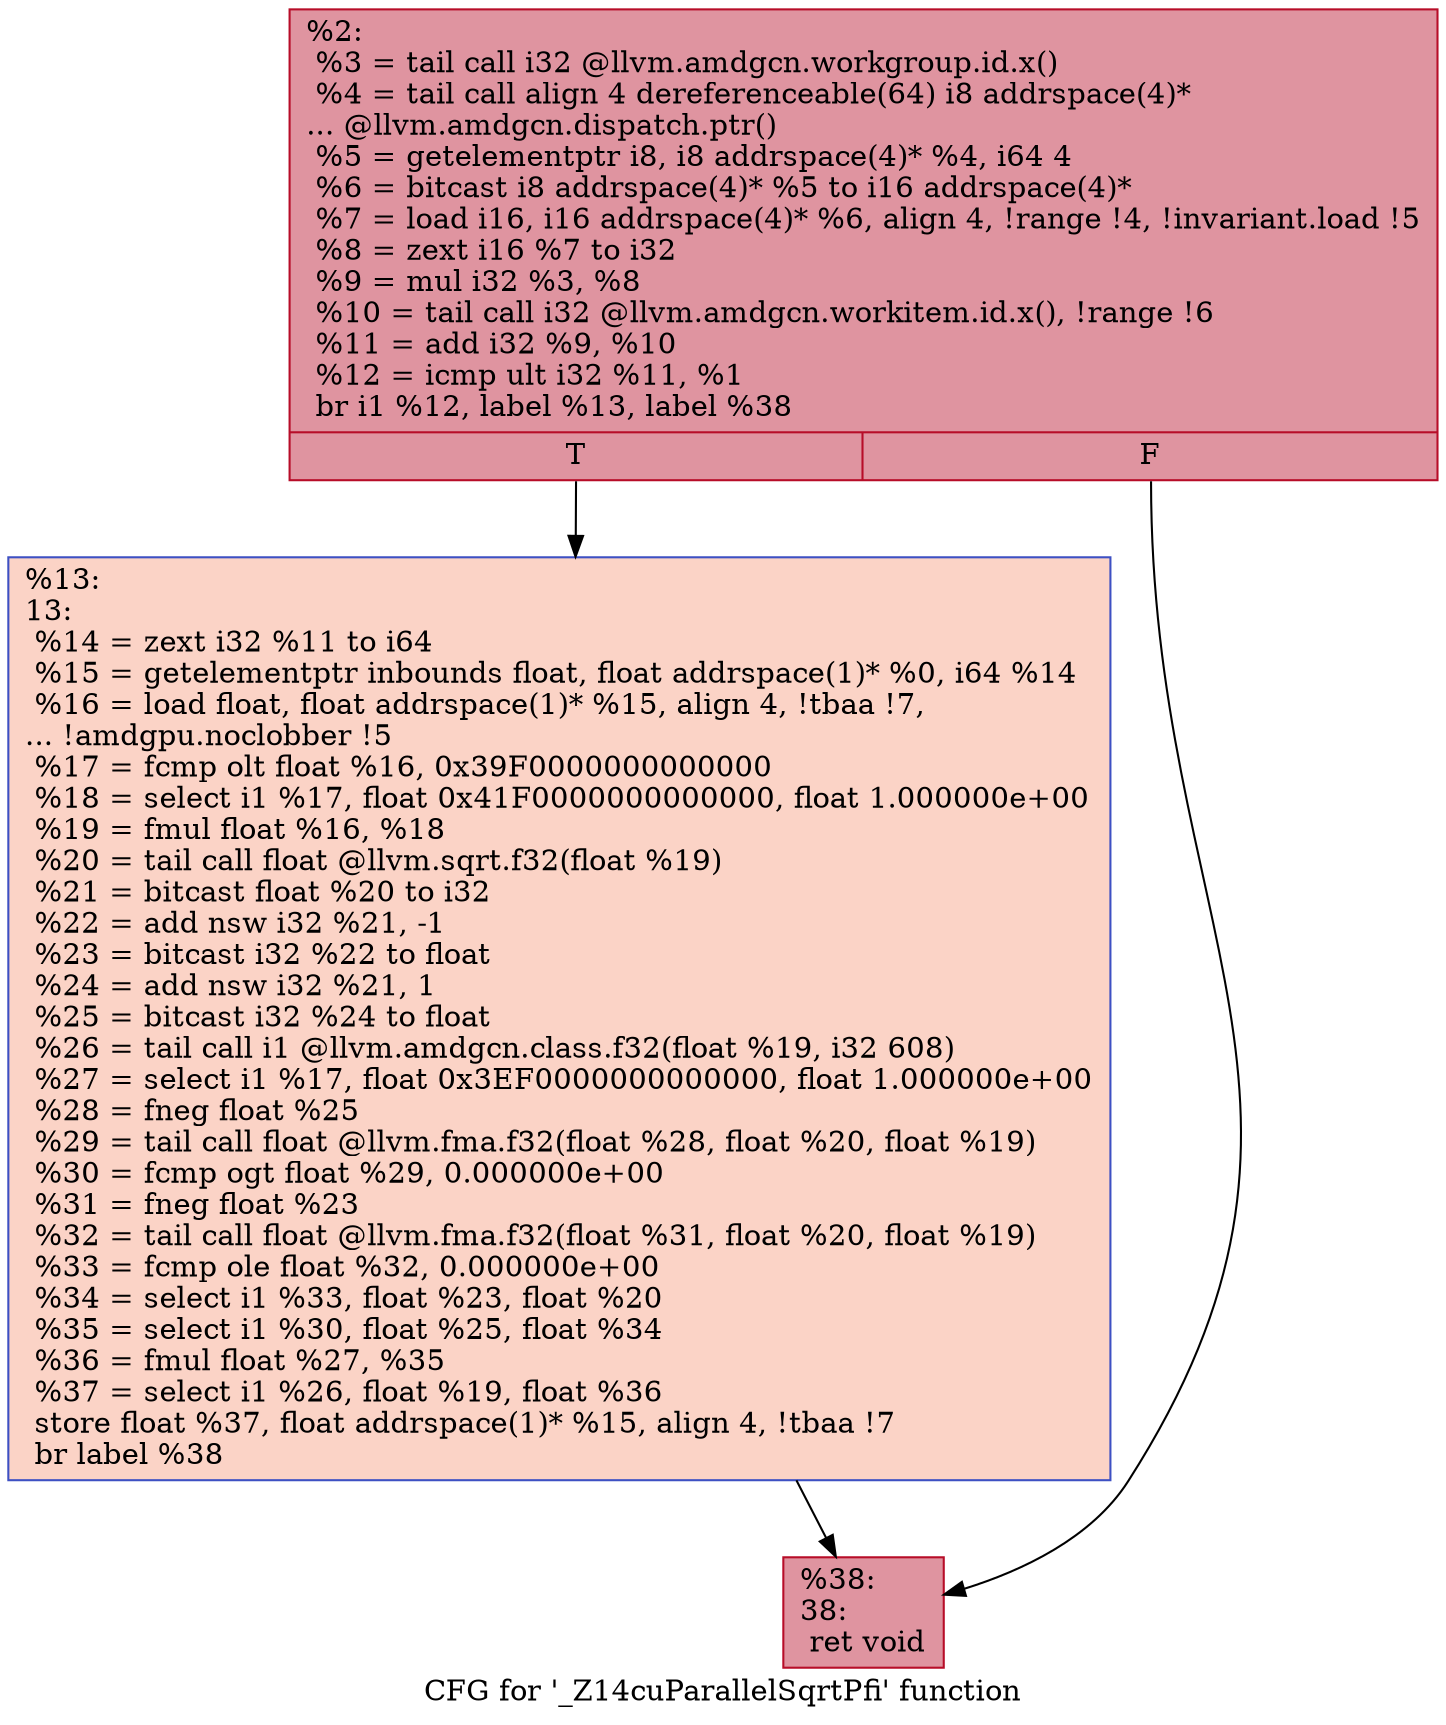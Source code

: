 digraph "CFG for '_Z14cuParallelSqrtPfi' function" {
	label="CFG for '_Z14cuParallelSqrtPfi' function";

	Node0x57d73f0 [shape=record,color="#b70d28ff", style=filled, fillcolor="#b70d2870",label="{%2:\l  %3 = tail call i32 @llvm.amdgcn.workgroup.id.x()\l  %4 = tail call align 4 dereferenceable(64) i8 addrspace(4)*\l... @llvm.amdgcn.dispatch.ptr()\l  %5 = getelementptr i8, i8 addrspace(4)* %4, i64 4\l  %6 = bitcast i8 addrspace(4)* %5 to i16 addrspace(4)*\l  %7 = load i16, i16 addrspace(4)* %6, align 4, !range !4, !invariant.load !5\l  %8 = zext i16 %7 to i32\l  %9 = mul i32 %3, %8\l  %10 = tail call i32 @llvm.amdgcn.workitem.id.x(), !range !6\l  %11 = add i32 %9, %10\l  %12 = icmp ult i32 %11, %1\l  br i1 %12, label %13, label %38\l|{<s0>T|<s1>F}}"];
	Node0x57d73f0:s0 -> Node0x57d9320;
	Node0x57d73f0:s1 -> Node0x57d93b0;
	Node0x57d9320 [shape=record,color="#3d50c3ff", style=filled, fillcolor="#f59c7d70",label="{%13:\l13:                                               \l  %14 = zext i32 %11 to i64\l  %15 = getelementptr inbounds float, float addrspace(1)* %0, i64 %14\l  %16 = load float, float addrspace(1)* %15, align 4, !tbaa !7,\l... !amdgpu.noclobber !5\l  %17 = fcmp olt float %16, 0x39F0000000000000\l  %18 = select i1 %17, float 0x41F0000000000000, float 1.000000e+00\l  %19 = fmul float %16, %18\l  %20 = tail call float @llvm.sqrt.f32(float %19)\l  %21 = bitcast float %20 to i32\l  %22 = add nsw i32 %21, -1\l  %23 = bitcast i32 %22 to float\l  %24 = add nsw i32 %21, 1\l  %25 = bitcast i32 %24 to float\l  %26 = tail call i1 @llvm.amdgcn.class.f32(float %19, i32 608)\l  %27 = select i1 %17, float 0x3EF0000000000000, float 1.000000e+00\l  %28 = fneg float %25\l  %29 = tail call float @llvm.fma.f32(float %28, float %20, float %19)\l  %30 = fcmp ogt float %29, 0.000000e+00\l  %31 = fneg float %23\l  %32 = tail call float @llvm.fma.f32(float %31, float %20, float %19)\l  %33 = fcmp ole float %32, 0.000000e+00\l  %34 = select i1 %33, float %23, float %20\l  %35 = select i1 %30, float %25, float %34\l  %36 = fmul float %27, %35\l  %37 = select i1 %26, float %19, float %36\l  store float %37, float addrspace(1)* %15, align 4, !tbaa !7\l  br label %38\l}"];
	Node0x57d9320 -> Node0x57d93b0;
	Node0x57d93b0 [shape=record,color="#b70d28ff", style=filled, fillcolor="#b70d2870",label="{%38:\l38:                                               \l  ret void\l}"];
}
